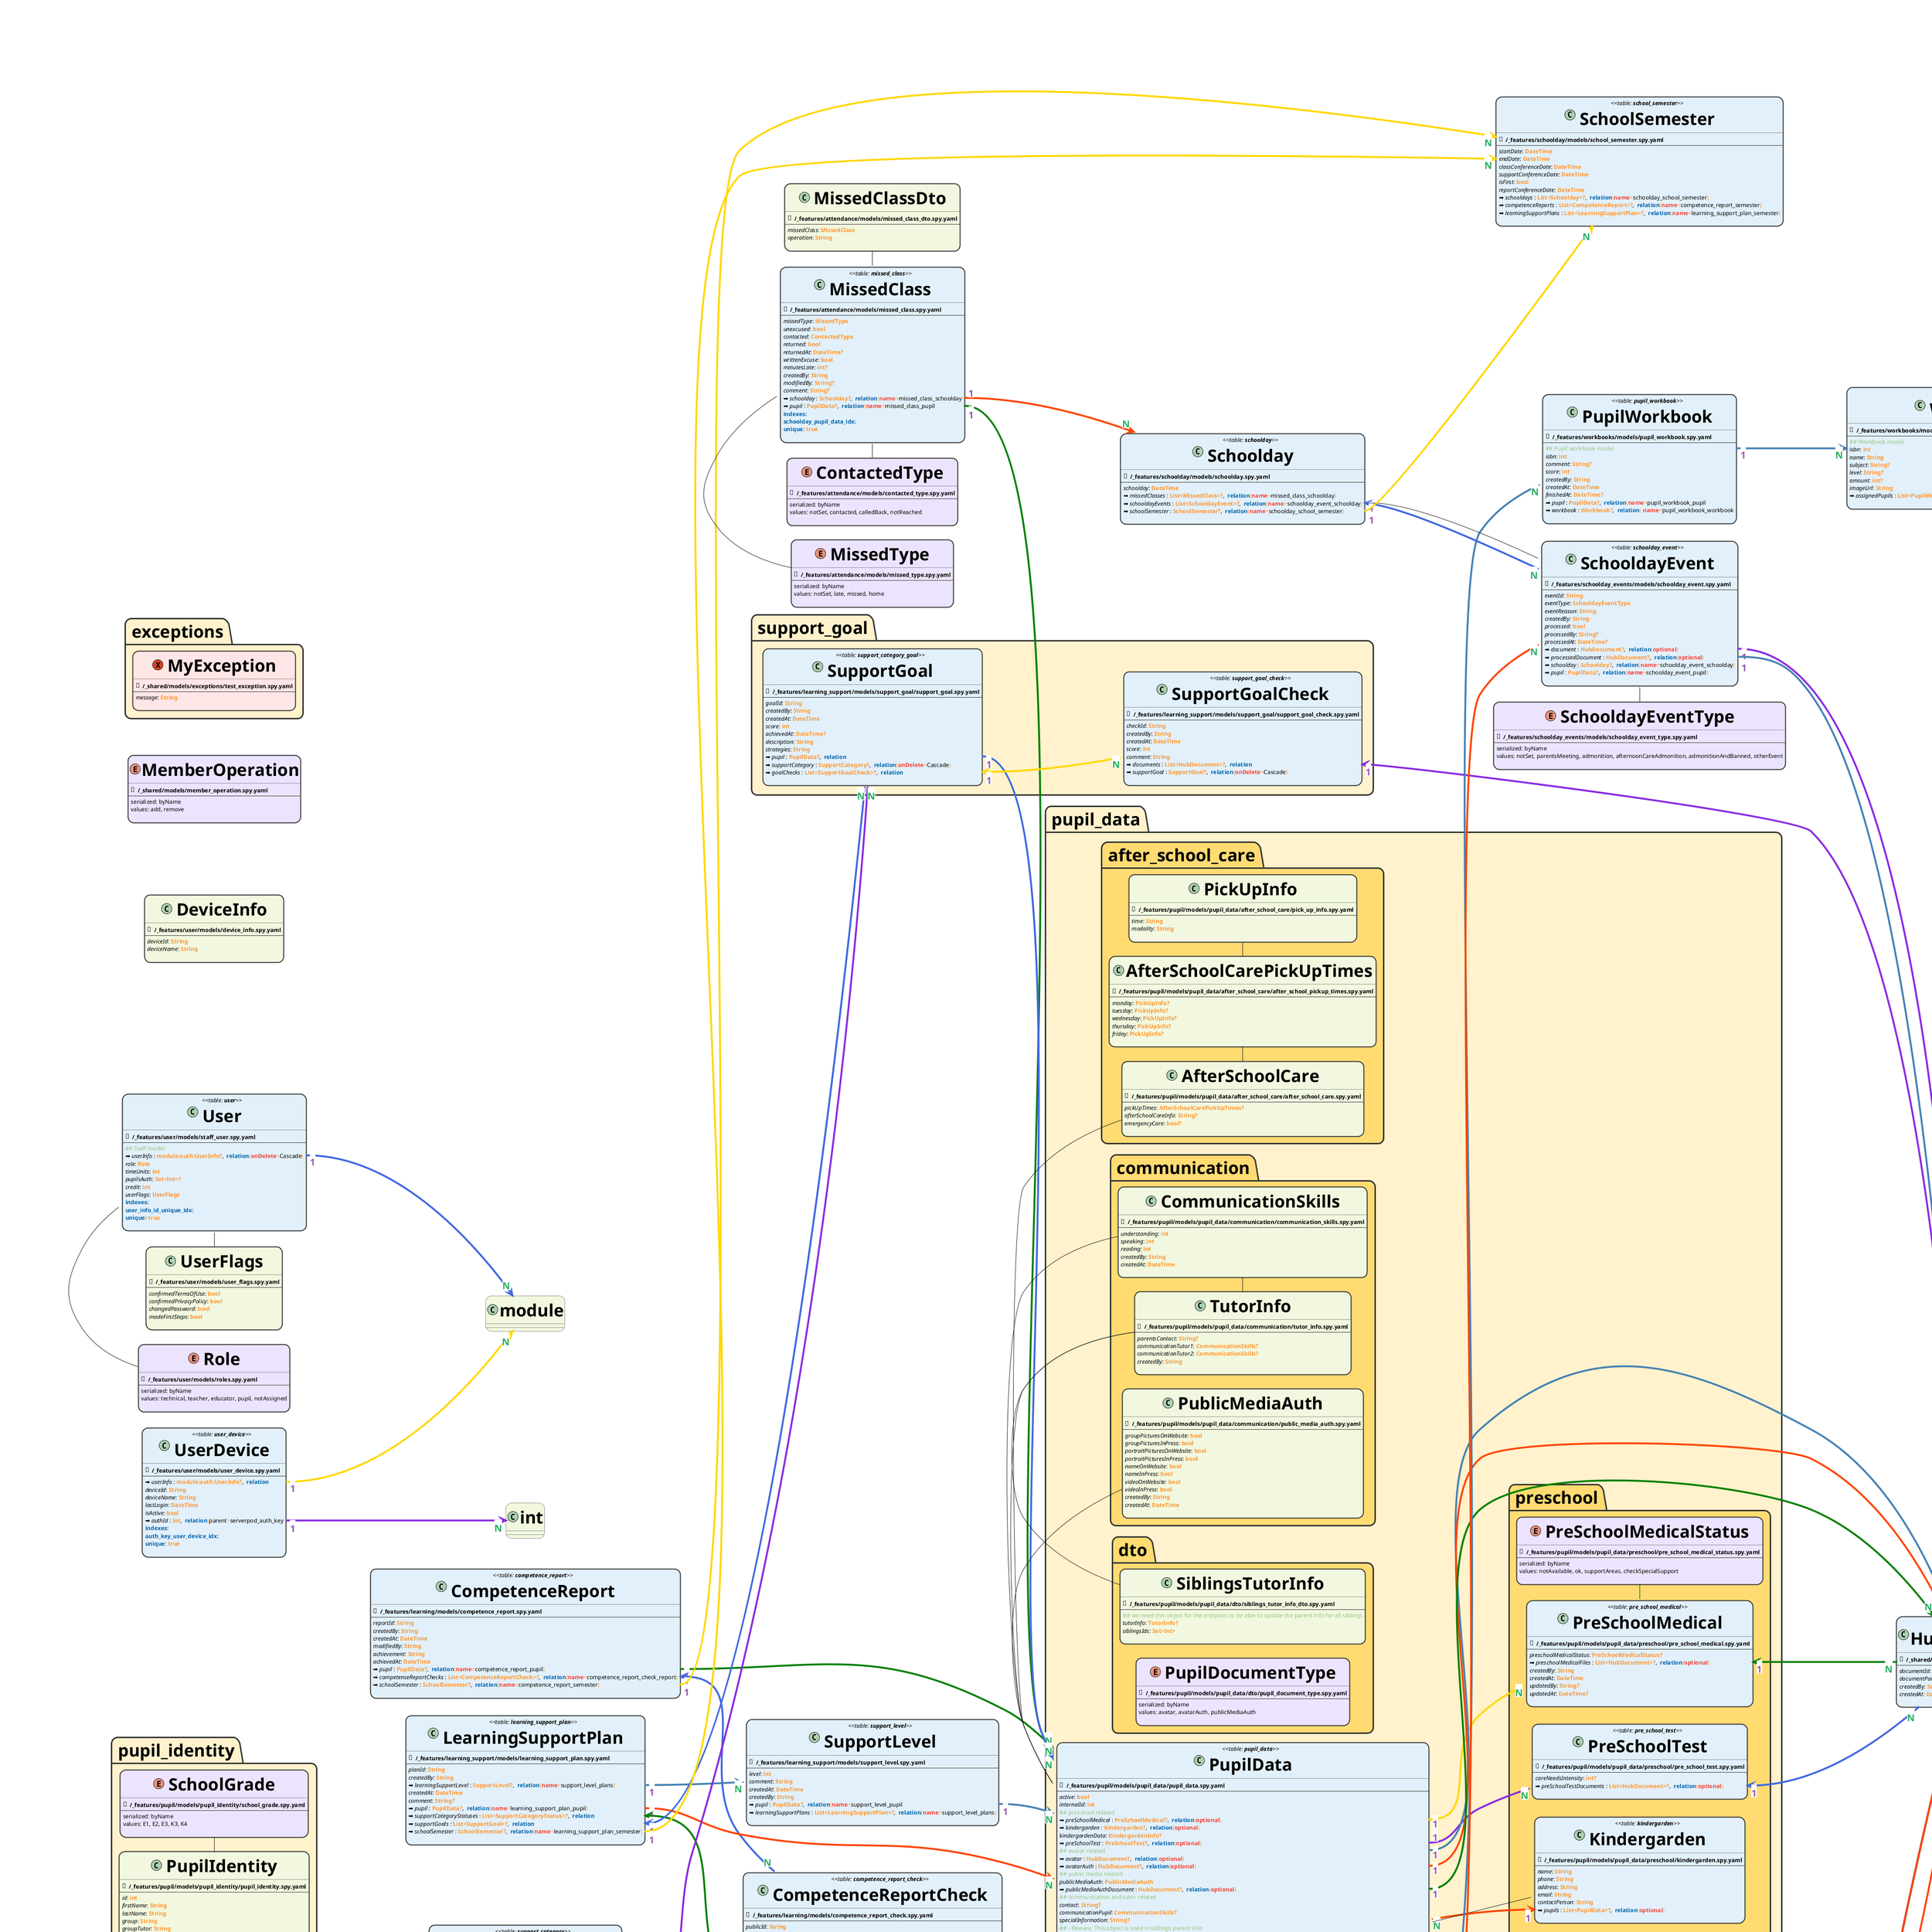 @startuml school_data_hub_server
left to right direction
skinparam nodesep 30
skinparam ranksep 100
skinparam attributeFontSize 14
skinparam class {
  BackgroundColor #f1f8df
  BorderColor #333333
}
<style>
document {
  BackgroundColor #fff
  Margin 100 100 100 100
}
classDiagram {
  RoundCorner 25
  FontSize 13
  FontStyle Regular
  package {
    Padding 20 20 20 20
    LineColor #333333
    LineThickness 3
    FontSize 12
    BackgroundColor #fff2cc
    title {
      Padding 10 10 10 10
      FontSize 36
      FontStyle bold
    }
  }    
  class {
    Padding 10 10 10 10
    FontSize 12
        header {
          FontSize 36
          FontStyle bold
        } 
  }
}

</style>
 

enum ContactedType #ece4ff ##[bold] {
<size:14>📁</size> <b><size:12> /_features/attendance/models/contacted_type.spy.yaml</size></b>
--
  serialized: byName
  values: notSet, contacted, calledBack, notReached

}

class MissedClass <<table: <b>missed_class</b>>> #e2f0fb##[bold] {
<size:14>📁</size> <b><size:12> /_features/attendance/models/missed_class.spy.yaml</size></b>
--
  <i>missedType</i>: <b><color:#ff962f>MissedType</color></b>
  <i>unexcused</i>: <b><color:#ff962f>bool</color></b>
  <i>contacted</i>: <b><color:#ff962f>ContactedType</color></b>
  <i>returned</i>: <b><color:#ff962f>bool</color></b>
  <i>returnedAt</i>: <b><color:#ff962f>DateTime?</color></b>
  <i>writtenExcuse</i>: <b><color:#ff962f>bool</color></b>
  <i>minutesLate</i>: <b><color:#ff962f>int?</color></b>
  <i>createdBy</i>: <b><color:#ff962f>String</color></b>
  <i>modifiedBy</i>: <b><color:#ff962f>String?</color></b>
  <i>comment</i>: <b><color:#ff962f>String?</color></b>
 ➡️ <i>schoolday</i> : <b><color:#ff962f>Schoolday?</color></b>,  <b><color:#0164aa>relation</color></b><color:#ff962f>(</color><b><color:#f44336>name</color></b><color:#ff962f>=</color>missed_class_schoolday
 ➡️ <i>pupil</i> : <b><color:#ff962f>PupilData?</color></b>,  <b><color:#0164aa>relation</color></b><color:#ff962f>(</color><b><color:#f44336>name</color></b><color:#ff962f>=</color>missed_class_pupil
<b><color:#0164aa>indexes:</color></b>
<b><color:#0164aa>schoolday_pupil_data_idx:</color></b>
<b><color:#0164aa>unique</color></b>: <b><color:#ff962f>true</color></b>

}

class MissedClassDto ##[bold]  {
<size:14>📁</size> <b><size:12> /_features/attendance/models/missed_class_dto.spy.yaml</size></b>
--
  <i>missedClass</i>: <b><color:#ff962f>MissedClass</color></b>
  <i>operation</i>: <b><color:#ff962f>String</color></b>

}

enum MissedType #ece4ff ##[bold] {
<size:14>📁</size> <b><size:12> /_features/attendance/models/missed_type.spy.yaml</size></b>
--
  serialized: byName
  values: notSet, late, missed, home

}

class Authorization <<table: <b>authorization</b>>> #e2f0fb##[bold] {
<size:14>📁</size> <b><size:12> /_features/authorizations/models/authorization.spy.yaml</size></b>
--
  <i>name</i>: <b><color:#ff962f>String</color></b>
  <i>description</i>: <b><color:#ff962f>String</color></b>
  <i>createdBy</i>: <b><color:#ff962f>String</color></b>
 ➡️ <i>authorizedPupils</i> : <b><color:#ff962f>List<PupilAuthorization>?</color></b>,  <b><color:#0164aa>relation</color></b><color:#ff962f>(</color><b><color:#f44336>name</color></b><color:#ff962f>=</color>pupil_authorization_authorization<color:#ff962f>)</color>

}

class PupilAuthorization <<table: <b>pupil_authorization</b>>> #e2f0fb##[bold] {
<size:14>📁</size> <b><size:12> /_features/authorizations/models/pupil_authorization.spy.yaml</size></b>
--
  <i>status</i>: <b><color:#ff962f>bool?</color></b>
  <i>comment</i>: <b><color:#ff962f>String?</color></b>
  <i>createdBy</i>: <b><color:#ff962f>String?</color></b>
 ➡️ <i>file</i> : <b><color:#ff962f>HubDocument?</color></b>,  <b><color:#0164aa>relation</color></b><color:#ff962f>(</color><b><color:#f44336>optional</color></b>
 ➡️ <i>authorization</i> : <b><color:#ff962f>Authorization?</color></b>,  <b><color:#0164aa>relation</color></b><color:#ff962f>(</color><b><color:#f44336>name</color></b><color:#ff962f>=</color>pupil_authorization_authorization<color:#ff962f>)</color>
 ➡️ <i>pupil</i> : <b><color:#ff962f>PupilData?</color></b>,  <b><color:#0164aa>relation</color></b><color:#ff962f>(</color><b><color:#f44336>name</color></b><color:#ff962f>=</color>pupil_authorization_pupil<color:#ff962f>)</color>

}

class Book <<table: <b>book</b>>> #e2f0fb##[bold] {
<size:14>📁</size> <b><size:12> /_features/books/models/book.spy.yaml</size></b>
--
  <i>isbn</i>: <b><color:#ff962f>int</color></b>
  <i>title</i>: <b><color:#ff962f>String</color></b>
  <i>author</i>: <b><color:#ff962f>String</color></b>
  <i>description</i>: <b><color:#ff962f>String</color></b>
  <i>readingLevel</i>: <b><color:#ff962f>String?</color></b>
  <i>imagePath</i>: <b><color:#ff962f>String</color></b>
 ➡️ <i>tags</i> : <b><color:#ff962f>List<BookTagging>?</color></b>,  <b><color:#0164aa>relation</color></b><color:#ff962f>(</color><b><color:#f44336>name</color></b><color:#ff962f>=</color>book_tagging<color:#ff962f>)</color>
 ➡️ <i>libraryBooks</i> : <b><color:#ff962f>List<LibraryBook>?</color></b>,  <b><color:#0164aa>relation</color></b><color:#ff962f>(</color><b><color:#f44336>name</color></b><color:#ff962f>=</color>library_books<color:#ff962f>)</color>
<b><color:#0164aa>indexes:</color></b>
<b><color:#0164aa>book_id_unique_idx:</color></b>
<b><color:#0164aa>unique</color></b>: <b><color:#ff962f>true</color></b>

}

class LibraryBook <<table: <b>library_book</b>>> #e2f0fb##[bold] {
<size:14>📁</size> <b><size:12> /_features/books/models/library_book.spy.yaml</size></b>
--
  <i>libraryId</i>: <b><color:#ff962f>String</color></b>
 ➡️ <i>book</i> : <b><color:#ff962f>Book?</color></b>,  <b><color:#0164aa>relation</color></b><color:#ff962f>(</color><b><color:#f44336>name</color></b><color:#ff962f>=</color>library_books<color:#ff962f>)</color>
 ➡️ <i>location</i> : <b><color:#ff962f>LibraryBookLocation?</color></b>,  <b><color:#0164aa>relation</color></b><color:#ff962f>(</color><b><color:#f44336>name</color></b><color:#ff962f>=</color>library_book_locations<color:#ff962f>)</color>
  <i>available</i>: <b><color:#ff962f>bool</color></b>
 ➡️ <i>lending</i> : <b><color:#ff962f>List<PupilBookLending>?</color></b>,  <b><color:#0164aa>relation</color></b><color:#ff962f>(</color><b><color:#f44336>name</color></b><color:#ff962f>=</color>pupil_book_lending_library_book<color:#ff962f>)</color>
<b><color:#0164aa>indexes:</color></b>
<b><color:#0164aa>library_id_unique_idx:</color></b>
<b><color:#0164aa>unique</color></b>: <b><color:#ff962f>true</color></b>

}

class LibraryBookLocation <<table: <b>library_book_location</b>>> #e2f0fb##[bold] {
<size:14>📁</size> <b><size:12> /_features/books/models/library_book_location.spy.yaml</size></b>
--
  <i>location</i>: <b><color:#ff962f>String</color></b>
 ➡️ <i>libraryBooks</i> : <b><color:#ff962f>List<LibraryBook>?</color></b>,  <b><color:#0164aa>relation</color></b><color:#ff962f>(</color><b><color:#f44336>name</color></b><color:#ff962f>=</color>library_book_locations<color:#ff962f>)</color>
<b><color:#0164aa>indexes:</color></b>
<b><color:#0164aa>location_unique_idx:</color></b>
<b><color:#0164aa>unique</color></b>: <b><color:#ff962f>true</color></b>

}

class LibraryBookQuery ##[bold]  {
<size:14>📁</size> <b><size:12> /_features/books/models/library_book_query.spy.yaml</size></b>
--
  <i>title</i>: <b><color:#ff962f>String?</color></b>
  <i>author</i>: <b><color:#ff962f>String?</color></b>
  <i>location</i>: <b><color:#ff962f>LibraryBookLocation?</color></b>
  <i>keywords</i>: <b><color:#ff962f>String?</color></b>
  <i>readingLevel</i>: <b><color:#ff962f>String?</color></b>
  <i>tags</i>: <b><color:#ff962f>List<BookTagging>?</color></b>
  <i>borrowStatus</i>: <b><color:#ff962f>bool?</color></b>
  <i>page</i>: <b><color:#ff962f>int</color></b>
  <i>perPage</i>: <b><color:#ff962f>int</color></b>

}

class PupilBookLending <<table: <b>pupil_book_lending</b>>> #e2f0fb##[bold] {
<size:14>📁</size> <b><size:12> /_features/books/models/pupil_book_lending.spy.yaml</size></b>
--
  <i>lendingId</i>: <b><color:#ff962f>String</color></b>
  <i>status</i>: <b><color:#ff962f>String?</color></b>
  <i>score</i>: <b><color:#ff962f>int</color></b>
  <i>lentAt</i>: <b><color:#ff962f>DateTime</color></b>
  <i>lentBy</i>: <b><color:#ff962f>String</color></b>
  <i>returnedAt</i>: <b><color:#ff962f>DateTime?</color></b>
  <i>receivedBy</i>: <b><color:#ff962f>String?</color></b>
 ➡️ <i>pupil</i> : <b><color:#ff962f>PupilData?</color></b>,  <b><color:#0164aa>relation</color></b><color:#ff962f>(</color><b><color:#f44336>name</color></b><color:#ff962f>=</color>pupil_book_lending_pupil<color:#ff962f>)</color>
  <i>isbn</i>: <b><color:#ff962f>int</color></b>
 ➡️ <i>libraryBook</i> : <b><color:#ff962f>LibraryBook?</color></b>,  <b><color:#0164aa>relation</color></b><color:#ff962f>(</color><b><color:#f44336>name</color></b><color:#ff962f>=</color>pupil_book_lending_library_book<color:#ff962f>)</color>
 ➡️ <i>pupilBookLendingFiles</i> : <b><color:#ff962f>List<HubDocument>?</color></b>,  <b><color:#0164aa>relation</color></b>

}

class Competence <<table: <b>competence</b>>> #e2f0fb##[bold] {
<size:14>📁</size> <b><size:12> /_features/learning/models/competence.spy.yaml</size></b>
--
  <i>publicId</i>: <b><color:#ff962f>int</color></b>
  <i>parentCompetence</i>: <b><color:#ff962f>int?</color></b>
  <i>name</i>: <b><color:#ff962f>String</color></b>
  <i>level</i>: <b><color:#ff962f>List<String>?</color></b>
  <i>indicators</i>: <b><color:#ff962f>List<String>?</color></b>
  <i>order</i>: <b><color:#ff962f>int?</color></b>
 ➡️ <i>competenceGoals</i> : <b><color:#ff962f>List<CompetenceGoal>?</color></b>,  <b><color:#0164aa>relation</color></b><color:#ff962f>(</color><b><color:#f44336>name</color></b><color:#ff962f>=</color>competence_goal_competence<color:#ff962f>)</color>
 ➡️ <i>competenceChecks</i> : <b><color:#ff962f>List<CompetenceCheck>?</color></b>,  <b><color:#0164aa>relation</color></b><color:#ff962f>(</color><b><color:#f44336>name</color></b><color:#ff962f>=</color>competence_check_competence<color:#ff962f>)</color>
 ➡️ <i>competenceReportChecks</i> : <b><color:#ff962f>List<CompetenceReportCheck>?</color></b>,  <b><color:#0164aa>relation</color></b><color:#ff962f>(</color><b><color:#f44336>name</color></b><color:#ff962f>=</color>competence_report_check_competence<color:#ff962f>)</color>

}

class CompetenceCheck <<table: <b>competence_check</b>>> #e2f0fb##[bold] {
<size:14>📁</size> <b><size:12> /_features/learning/models/competence_check.spy.yaml</size></b>
--
  <i>checkId</i>: <b><color:#ff962f>String</color></b>
  <i>score</i>: <b><color:#ff962f>int</color></b>
  <i>comment</i>: <b><color:#ff962f>String?</color></b>
  <i>createdBy</i>: <b><color:#ff962f>String</color></b>
  <i>createdAt</i>: <b><color:#ff962f>DateTime</color></b>
  <i>valueFactor</i>: <b><color:#ff962f>double</color></b>
  <i>groupCheckId</i>: <b><color:#ff962f>String? ## in case it is a check for a group of pupils</color></b>
  <i>groupCheckName</i>: <b><color:#ff962f>String?</color></b>
 ➡️ <i>pupil</i> : <b><color:#ff962f>PupilData?</color></b>,  <b><color:#0164aa>relation</color></b><color:#ff962f>(</color><b><color:#f44336>name</color></b><color:#ff962f>=</color>competence_check_pupil<color:#ff962f>)</color>
 ➡️ <i>competence</i> : <b><color:#ff962f>Competence?</color></b>,  <b><color:#0164aa>relation</color></b><color:#ff962f>(</color><b><color:#f44336>name</color></b><color:#ff962f>=</color>competence_check_competence<color:#ff962f>)</color>
 ➡️ <i>documents</i> : <b><color:#ff962f>List<HubDocument>?</color></b>,  <b><color:#0164aa>relation</color></b>

}

class CompetenceGoal <<table: <b>competence_goal</b>>> #e2f0fb##[bold] {
<size:14>📁</size> <b><size:12> /_features/learning/models/competence_goal.spy.yaml</size></b>
--
  <i>publicId</i>: <b><color:#ff962f>String</color></b>
  <i>description</i>: <b><color:#ff962f>String</color></b>
  <i>strategies</i>: <b><color:#ff962f>List<String>?</color></b>
  <i>createdBy</i>: <b><color:#ff962f>String</color></b>
  <i>createdAt</i>: <b><color:#ff962f>DateTime</color></b>
  <i>modifiedBy</i>: <b><color:#ff962f>String</color></b>
  <i>score</i>: <b><color:#ff962f>int?</color></b>
  <i>achievedAt</i>: <b><color:#ff962f>DateTime</color></b>
 ➡️ <i>pupil</i> : <b><color:#ff962f>PupilData?</color></b>,  <b><color:#0164aa>relation</color></b><color:#ff962f>(</color><b><color:#f44336>name</color></b><color:#ff962f>=</color>competence_goal_pupil<color:#ff962f>)</color>
 ➡️ <i>competence</i> : <b><color:#ff962f>Competence?</color></b>,  <b><color:#0164aa>relation</color></b><color:#ff962f>(</color><b><color:#f44336>name</color></b><color:#ff962f>=</color>competence_goal_competence<color:#ff962f>)</color>
 ➡️ <i>documents</i> : <b><color:#ff962f>List<HubDocument>?</color></b>,  <b><color:#0164aa>relation</color></b>

}

class CompetenceReport <<table: <b>competence_report</b>>> #e2f0fb##[bold] {
<size:14>📁</size> <b><size:12> /_features/learning/models/competence_report.spy.yaml</size></b>
--
  <i>reportId</i>: <b><color:#ff962f>String</color></b>
  <i>createdBy</i>: <b><color:#ff962f>String</color></b>
  <i>createdAt</i>: <b><color:#ff962f>DateTime</color></b>
  <i>modifiedBy</i>: <b><color:#ff962f>String</color></b>
  <i>achievement</i>: <b><color:#ff962f>String</color></b>
  <i>achievedAt</i>: <b><color:#ff962f>DateTime</color></b>
 ➡️ <i>pupil</i> : <b><color:#ff962f>PupilData?</color></b>,  <b><color:#0164aa>relation</color></b><color:#ff962f>(</color><b><color:#f44336>name</color></b><color:#ff962f>=</color>competence_report_pupil<color:#ff962f>)</color>
 ➡️ <i>competenceReportChecks</i> : <b><color:#ff962f>List<CompetenceReportCheck>?</color></b>,  <b><color:#0164aa>relation</color></b><color:#ff962f>(</color><b><color:#f44336>name</color></b><color:#ff962f>=</color>competence_report_check_report<color:#ff962f>)</color>
 ➡️ <i>schoolSemester</i> : <b><color:#ff962f>SchoolSemester?</color></b>,  <b><color:#0164aa>relation</color></b><color:#ff962f>(</color><b><color:#f44336>name</color></b><color:#ff962f>=</color>competence_report_semester<color:#ff962f>)</color>

}

class CompetenceReportCheck <<table: <b>competence_report_check</b>>> #e2f0fb##[bold] {
<size:14>📁</size> <b><size:12> /_features/learning/models/competence_report_check.spy.yaml</size></b>
--
  <i>publicId</i>: <b><color:#ff962f>String</color></b>
  <i>achievement</i>: <b><color:#ff962f>int</color></b>
  <i>comment</i>: <b><color:#ff962f>String</color></b>
  <i>createdBy</i>: <b><color:#ff962f>String</color></b>
  <i>createdAt</i>: <b><color:#ff962f>DateTime</color></b>
 ➡️ <i>pupil</i> : <b><color:#ff962f>PupilData?</color></b>,  <b><color:#0164aa>relation</color></b><color:#ff962f>(</color><b><color:#f44336>name</color></b><color:#ff962f>=</color>competence_report_check_pupil<color:#ff962f>)</color>
 ➡️ <i>competence</i> : <b><color:#ff962f>Competence?</color></b>,  <b><color:#0164aa>relation</color></b><color:#ff962f>(</color><b><color:#f44336>name</color></b><color:#ff962f>=</color>competence_report_check_competence<color:#ff962f>)</color>
 ➡️ <i>competenceReport</i> : <b><color:#ff962f>CompetenceReport?</color></b>,  <b><color:#0164aa>relation</color></b><color:#ff962f>(</color><b><color:#f44336>name</color></b><color:#ff962f>=</color>competence_report_check_report<color:#ff962f>)</color>

}

class LearningSupportPlan <<table: <b>learning_support_plan</b>>> #e2f0fb##[bold] {
<size:14>📁</size> <b><size:12> /_features/learning_support/models/learning_support_plan.spy.yaml</size></b>
--
  <i>planId</i>: <b><color:#ff962f>String</color></b>
  <i>createdBy</i>: <b><color:#ff962f>String</color></b>
 ➡️ <i>learningSupportLevel</i> : <b><color:#ff962f>SupportLevel?</color></b>,  <b><color:#0164aa>relation</color></b><color:#ff962f>(</color><b><color:#f44336>name</color></b><color:#ff962f>=</color>support_level_plans<color:#ff962f>)</color>
  <i>createdAt</i>: <b><color:#ff962f>DateTime</color></b>
  <i>comment</i>: <b><color:#ff962f>String?</color></b>
 ➡️ <i>pupil</i> : <b><color:#ff962f>PupilData?</color></b>,  <b><color:#0164aa>relation</color></b><color:#ff962f>(</color><b><color:#f44336>name</color></b><color:#ff962f>=</color>learning_support_plan_pupil<color:#ff962f>)</color>
 ➡️ <i>supportCategoryStatuses</i> : <b><color:#ff962f>List<SupportCategoryStatus>?</color></b>,  <b><color:#0164aa>relation</color></b>
 ➡️ <i>supportGoals</i> : <b><color:#ff962f>List<SupportGoal>?</color></b>,  <b><color:#0164aa>relation</color></b>
 ➡️ <i>schoolSemester</i> : <b><color:#ff962f>SchoolSemester?</color></b>,  <b><color:#0164aa>relation</color></b><color:#ff962f>(</color><b><color:#f44336>name</color></b><color:#ff962f>=</color>learning_support_plan_semester<color:#ff962f>)</color>

}

class SupportCategory <<table: <b>support_category</b>>> #e2f0fb##[bold] {
<size:14>📁</size> <b><size:12> /_features/learning_support/models/support_category.spy.yaml</size></b>
--
  <i>name</i>: <b><color:#ff962f>String</color></b>
  <i>categoryId</i>: <b><color:#ff962f>int</color></b>
  <i>parentCategory</i>: <b><color:#ff962f>int?</color></b>
 ➡️ <i>categoryGoals</i> : <b><color:#ff962f>List<SupportGoal>?</color></b>,  <b><color:#0164aa>relation</color></b>
 ➡️ <i>categoryStatues</i> : <b><color:#ff962f>List<SupportCategoryStatus>?</color></b>,  <b><color:#0164aa>relation</color></b>

}

class SupportCategoryStatus <<table: <b>support_category_status</b>>> #e2f0fb##[bold] {
<size:14>📁</size> <b><size:12> /_features/learning_support/models/support_category_status.spy.yaml</size></b>
--
  <i>score</i>: <b><color:#ff962f>int</color></b>
  <i>createdBy</i>: <b><color:#ff962f>String</color></b>
  <i>createdAt</i>: <b><color:#ff962f>DateTime</color></b>
  <i>comment</i>: <b><color:#ff962f>String</color></b>
 ➡️ <i>documents</i> : <b><color:#ff962f>List<HubDocument>?</color></b>,  <b><color:#0164aa>relation</color></b>
 ➡️ <i>pupil</i> : <b><color:#ff962f>PupilData?</color></b>,  <b><color:#0164aa>relation</color></b>
 ➡️ <i>supportCategory</i> : <b><color:#ff962f>SupportCategory?</color></b>,  <b><color:#0164aa>relation</color></b>
 ➡️ <i>learningSupportPlan</i> : <b><color:#ff962f>LearningSupportPlan?</color></b>,  <b><color:#0164aa>relation</color></b>

}

class SupportLevel <<table: <b>support_level</b>>> #e2f0fb##[bold] {
<size:14>📁</size> <b><size:12> /_features/learning_support/models/support_level.spy.yaml</size></b>
--
  <i>level</i>: <b><color:#ff962f>int</color></b>
  <i>comment</i>: <b><color:#ff962f>String</color></b>
  <i>createdAt</i>: <b><color:#ff962f>DateTime</color></b>
  <i>createdBy</i>: <b><color:#ff962f>String</color></b>
 ➡️ <i>pupil</i> : <b><color:#ff962f>PupilData?</color></b>,  <b><color:#0164aa>relation</color></b><color:#ff962f>(</color><b><color:#f44336>name</color></b><color:#ff962f>=</color>support_level_pupil
 ➡️ <i>learningSupportPlans</i> : <b><color:#ff962f>List<LearningSupportPlan>?</color></b>,  <b><color:#0164aa>relation</color></b><color:#ff962f>(</color><b><color:#f44336>name</color></b><color:#ff962f>=</color>support_level_plans<color:#ff962f>)</color>

}

class Schoolday <<table: <b>schoolday</b>>> #e2f0fb##[bold] {
<size:14>📁</size> <b><size:12> /_features/schoolday/models/schoolday.spy.yaml</size></b>
--
  <i>schoolday</i>: <b><color:#ff962f>DateTime</color></b>
 ➡️ <i>missedClasses</i> : <b><color:#ff962f>List<MissedClass>?</color></b>,  <b><color:#0164aa>relation</color></b><color:#ff962f>(</color><b><color:#f44336>name</color></b><color:#ff962f>=</color>missed_class_schoolday<color:#ff962f>)</color>
 ➡️ <i>schooldayEvents</i> : <b><color:#ff962f>List<SchooldayEvent>?</color></b>,  <b><color:#0164aa>relation</color></b><color:#ff962f>(</color><b><color:#f44336>name</color></b><color:#ff962f>=</color>schoolday_event_schoolday<color:#ff962f>)</color>
 ➡️ <i>schoolSemester</i> : <b><color:#ff962f>SchoolSemester?</color></b>,  <b><color:#0164aa>relation</color></b><color:#ff962f>(</color><b><color:#f44336>name</color></b><color:#ff962f>=</color>schoolday_school_semester<color:#ff962f>)</color>

}

class SchoolSemester <<table: <b>school_semester</b>>> #e2f0fb##[bold] {
<size:14>📁</size> <b><size:12> /_features/schoolday/models/school_semester.spy.yaml</size></b>
--
  <i>startDate</i>: <b><color:#ff962f>DateTime</color></b>
  <i>endDate</i>: <b><color:#ff962f>DateTime</color></b>
  <i>classConferenceDate</i>: <b><color:#ff962f>DateTime</color></b>
  <i>supportConferenceDate</i>: <b><color:#ff962f>DateTime</color></b>
  <i>isFirst</i>: <b><color:#ff962f>bool</color></b>
  <i>reportConferenceDate</i>: <b><color:#ff962f>DateTime</color></b>
 ➡️ <i>schooldays</i> : <b><color:#ff962f>List<Schoolday>?</color></b>,  <b><color:#0164aa>relation</color></b><color:#ff962f>(</color><b><color:#f44336>name</color></b><color:#ff962f>=</color>schoolday_school_semester<color:#ff962f>)</color>
 ➡️ <i>competenceReports</i> : <b><color:#ff962f>List<CompetenceReport>?</color></b>,  <b><color:#0164aa>relation</color></b><color:#ff962f>(</color><b><color:#f44336>name</color></b><color:#ff962f>=</color>competence_report_semester<color:#ff962f>)</color>
 ➡️ <i>learningSupportPlans</i> : <b><color:#ff962f>List<LearningSupportPlan>?</color></b>,  <b><color:#0164aa>relation</color></b><color:#ff962f>(</color><b><color:#f44336>name</color></b><color:#ff962f>=</color>learning_support_plan_semester<color:#ff962f>)</color>

}

class SchooldayEvent <<table: <b>schoolday_event</b>>> #e2f0fb##[bold] {
<size:14>📁</size> <b><size:12> /_features/schoolday_events/models/schoolday_event.spy.yaml</size></b>
--
  <i>eventId</i>: <b><color:#ff962f>String</color></b>
  <i>eventType</i>: <b><color:#ff962f>SchooldayEventType</color></b>
  <i>eventReason</i>: <b><color:#ff962f>String</color></b>
  <i>createdBy</i>: <b><color:#ff962f>String</color></b>
  <i>processed</i>: <b><color:#ff962f>bool</color></b>
  <i>processedBy</i>: <b><color:#ff962f>String?</color></b>
  <i>processedAt</i>: <b><color:#ff962f>DateTime?</color></b>
 ➡️ <i>document</i> : <b><color:#ff962f>HubDocument?</color></b>,  <b><color:#0164aa>relation</color></b><color:#ff962f>(</color><b><color:#f44336>optional</color></b><color:#ff962f>)</color>
 ➡️ <i>processedDocument</i> : <b><color:#ff962f>HubDocument?</color></b>,  <b><color:#0164aa>relation</color></b><color:#ff962f>(</color><b><color:#f44336>optional</color></b><color:#ff962f>)</color>
 ➡️ <i>schoolday</i> : <b><color:#ff962f>Schoolday?</color></b>,  <b><color:#0164aa>relation</color></b><color:#ff962f>(</color><b><color:#f44336>name</color></b><color:#ff962f>=</color>schoolday_event_schoolday<color:#ff962f>)</color>
 ➡️ <i>pupil</i> : <b><color:#ff962f>PupilData?</color></b>,  <b><color:#0164aa>relation</color></b><color:#ff962f>(</color><b><color:#f44336>name</color></b><color:#ff962f>=</color>schoolday_event_pupil<color:#ff962f>)</color>

}

enum SchooldayEventType #ece4ff ##[bold] {
<size:14>📁</size> <b><size:12> /_features/schoolday_events/models/schoolday_event_type.spy.yaml</size></b>
--
  serialized: byName
  values: notSet, parentsMeeting, admonition, afternoonCareAdmonition, admonitionAndBanned, otherEvent

}

class PupilListEntry <<table: <b>pupil_list_entry</b>>> #e2f0fb##[bold] {
<size:14>📁</size> <b><size:12> /_features/school_lists/models/pupil_entry.spy.yaml</size></b>
--
  <i>status</i>: <b><color:#ff962f>bool?</color></b>
  <i>comment</i>: <b><color:#ff962f>String?</color></b>
  <i>entryBy</i>: <b><color:#ff962f>String?</color></b>
 ➡️ <i>schoolList</i> : <b><color:#ff962f>SchoolList?</color></b>,  <b><color:#0164aa>relation</color></b><color:#ff962f>(</color><b><color:#f44336>name</color></b><color:#ff962f>=</color>pupil_list_entry_school_list
 ➡️ <i>pupil</i> : <b><color:#ff962f>PupilData?</color></b>,  <b><color:#0164aa>relation</color></b><color:#ff962f>(</color><b><color:#f44336>name</color></b><color:#ff962f>=</color>pupil_list_entry_pupil

}

class SchoolList <<table: <b>school_list</b>>> #e2f0fb##[bold] {
<size:14>📁</size> <b><size:12> /_features/school_lists/models/school_list.spy.yaml</size></b>
--
  <i>listId</i>: <b><color:#ff962f>String</color></b>
  <i>archived</i>: <b><color:#ff962f>bool</color></b>
  <i>name</i>: <b><color:#ff962f>String</color></b>
  <i>description</i>: <b><color:#ff962f>String</color></b>
  <i>createdBy</i>: <b><color:#ff962f>String</color></b>
  <i>public</i>: <b><color:#ff962f>bool</color></b>
  <i>authorizedUsers</i>: <b><color:#ff962f>String?</color></b>
 ➡️ <i>pupilEntries</i> : <b><color:#ff962f>List<PupilListEntry>?</color></b>,  <b><color:#0164aa>relation</color></b><color:#ff962f>(</color><b><color:#f44336>name</color></b><color:#ff962f>=</color>pupil_list_entry_school_list<color:#ff962f>)</color>

}

class Classroom <<table: <b>room</b>>> #e2f0fb##[bold] {
<size:14>📁</size> <b><size:12> /_features/timetable/models/classroom.spy.yaml</size></b>
--
  <i>roomCode</i>: <b><color:#ff962f>String</color></b>
  <i>roomName</i>: <b><color:#ff962f>String</color></b>
 ➡️ <i>scheduledLessons</i> : <b><color:#ff962f>List<ScheduledLesson>?</color></b>,  <b><color:#0164aa>relation</color></b>

}

class ScheduledLesson <<table: <b>scheduled_lesson</b>>> #e2f0fb##[bold] {
<size:14>📁</size> <b><size:12> /_features/timetable/models/scheduled_lesson.spy.yaml</size></b>
--
  <i>active</i>: <b><color:#ff962f>bool</color></b>
  <i>publicId</i>: <b><color:#ff962f>String</color></b>
 ➡️ <i>subject</i> : <b><color:#ff962f>Subject?</color></b>,  <b><color:#0164aa>relation</color></b><color:#ff962f>(</color><b><color:#f44336>name</color></b><color:#ff962f>=</color>subject_scheduled_lesson<color:#ff962f>)</color>
 ➡️ <i>scheduledAt</i> : <b><color:#ff962f>TimetableSlot?</color></b>,  <b><color:#0164aa>relation</color></b>
  <i>lessonId</i>: <b><color:#ff962f>String</color></b>
 ➡️ <i>room</i> : <b><color:#ff962f>Classroom?</color></b>,  <b><color:#0164aa>relation</color></b>
 ➡️ <i>lessonGroup</i> : <b><color:#ff962f>LessonGroup?</color></b>,  <b><color:#0164aa>relation</color></b><color:#ff962f>(</color><b><color:#f44336>name</color></b><color:#ff962f>=</color>lesson_group_scheduled_lesson<color:#ff962f>)</color>
  <i>createdBy</i>: <b><color:#ff962f>String</color></b>
  <i>createdAt</i>: <b><color:#ff962f>DateTime</color></b>
  <i>modifiedBy</i>: <b><color:#ff962f>String</color></b>
  <i>modifiedAt</i>: <b><color:#ff962f>DateTime</color></b>
  <i>recordtest</i>: <b><color:#ff962f>({int testint, String testString})?</color></b>

}

class TimetableSlot <<table: <b>timetable_slot</b>>> #e2f0fb##[bold] {
<size:14>📁</size> <b><size:12> /_features/timetable/models/timetable_slot.spy.yaml</size></b>
--
  <i>day</i>: <b><color:#ff962f>Weekday?</color></b>
  <i>startTime</i>: <b><color:#ff962f>String?</color></b>
  <i>endTime</i>: <b><color:#ff962f>String?</color></b>

}

enum Weekday #ece4ff ##[bold] {
<size:14>📁</size> <b><size:12> /_features/timetable/models/weekday_enum.spy.yaml</size></b>
--
  serialized: byName
  values: monday, tuesday, wednesday, thursday, friday

}

class DeviceInfo ##[bold]  {
<size:14>📁</size> <b><size:12> /_features/user/models/device_info.spy.yaml</size></b>
--
  <i>deviceId</i>: <b><color:#ff962f>String</color></b>
  <i>deviceName</i>: <b><color:#ff962f>String</color></b>

}

enum Role #ece4ff ##[bold] {
<size:14>📁</size> <b><size:12> /_features/user/models/roles.spy.yaml</size></b>
--
  serialized: byName
  values: technical, teacher, educator, pupil, notAssigned

}

class User <<table: <b>user</b>>> #e2f0fb##[bold] {
<size:14>📁</size> <b><size:12> /_features/user/models/staff_user.spy.yaml</size></b>
--
<color:#93c47d>## Staff model</color>
 ➡️ <i>userInfo</i> : <b><color:#ff962f>module:auth:UserInfo?</color></b>,  <b><color:#0164aa>relation</color></b><color:#ff962f>(</color><b><color:#f44336>onDelete</color></b><color:#ff962f>=</color>Cascade<color:#ff962f>)</color>
  <i>role</i>: <b><color:#ff962f>Role</color></b>
  <i>timeUnits</i>: <b><color:#ff962f>int</color></b>
  <i>pupilsAuth</i>: <b><color:#ff962f>Set<int>?</color></b>
  <i>credit</i>: <b><color:#ff962f>int</color></b>
  <i>userFlags</i>: <b><color:#ff962f>UserFlags</color></b>
<b><color:#0164aa>indexes:</color></b>
<b><color:#0164aa>user_info_id_unique_idx:</color></b>
<b><color:#0164aa>unique</color></b>: <b><color:#ff962f>true</color></b>

}

class UserDevice <<table: <b>user_device</b>>> #e2f0fb##[bold] {
<size:14>📁</size> <b><size:12> /_features/user/models/user_device.spy.yaml</size></b>
--
 ➡️ <i>userInfo</i> : <b><color:#ff962f>module:auth:UserInfo?</color></b>,  <b><color:#0164aa>relation</color></b>
  <i>deviceId</i>: <b><color:#ff962f>String</color></b>
  <i>deviceName</i>: <b><color:#ff962f>String</color></b>
  <i>lastLogin</i>: <b><color:#ff962f>DateTime</color></b>
  <i>isActive</i>: <b><color:#ff962f>bool</color></b>
 ➡️ <i>authId</i> : <b><color:#ff962f>int</color></b>,  <b><color:#0164aa>relation</color></b><color:#ff962f>(</color>parent<color:#ff962f>=</color>serverpod_auth_key
<b><color:#0164aa>indexes:</color></b>
<b><color:#0164aa>auth_key_user_device_idx:</color></b>
<b><color:#0164aa>unique</color></b>: <b><color:#ff962f>true</color></b>

}

class UserFlags ##[bold]  {
<size:14>📁</size> <b><size:12> /_features/user/models/user_flags.spy.yaml</size></b>
--
  <i>confirmedTermsOfUse</i>: <b><color:#ff962f>bool</color></b>
  <i>confirmedPrivacyPolicy</i>: <b><color:#ff962f>bool</color></b>
  <i>changedPassword</i>: <b><color:#ff962f>bool</color></b>
  <i>madeFirstSteps</i>: <b><color:#ff962f>bool</color></b>

}

class PupilWorkbook <<table: <b>pupil_workbook</b>>> #e2f0fb##[bold] {
<size:14>📁</size> <b><size:12> /_features/workbooks/models/pupil_workbook.spy.yaml</size></b>
--
<color:#93c47d>## Pupil workbook model</color>
  <i>isbn</i>: <b><color:#ff962f>int</color></b>
  <i>comment</i>: <b><color:#ff962f>String?</color></b>
  <i>score</i>: <b><color:#ff962f>int</color></b>
  <i>createdBy</i>: <b><color:#ff962f>String</color></b>
  <i>createdAt</i>: <b><color:#ff962f>DateTime</color></b>
  <i>finishedAt</i>: <b><color:#ff962f>DateTime?</color></b>
 ➡️ <i>pupil</i> : <b><color:#ff962f>PupilData?</color></b>,  <b><color:#0164aa>relation</color></b><color:#ff962f>(</color><b><color:#f44336>name</color></b><color:#ff962f>=</color>pupil_workbook_pupil
 ➡️ <i>workbook</i> : <b><color:#ff962f>Workbook?</color></b>,  <b><color:#0164aa>relation</color></b><color:#ff962f>(</color> <b><color:#f44336>name</color></b><color:#ff962f>=</color>pupil_workbook_workbook

}

class Workbook <<table: <b>workbook</b>>> #e2f0fb##[bold] {
<size:14>📁</size> <b><size:12> /_features/workbooks/models/workbook.spy.yaml</size></b>
--
<color:#93c47d>## Workbook model</color>
  <i>isbn</i>: <b><color:#ff962f>int</color></b>
  <i>name</i>: <b><color:#ff962f>String</color></b>
  <i>subject</i>: <b><color:#ff962f>String?</color></b>
  <i>level</i>: <b><color:#ff962f>String?</color></b>
  <i>amount</i>: <b><color:#ff962f>int?</color></b>
  <i>imageUrl</i>: <b><color:#ff962f>String</color></b>
 ➡️ <i>assignedPupils</i> : <b><color:#ff962f>List<PupilWorkbook>?</color></b>,  <b><color:#0164aa>relation</color></b><color:#ff962f>(</color><b><color:#f44336>name</color></b><color:#ff962f>=</color>pupil_workbook_workbook<color:#ff962f>)</color>

}

class HubDocument <<table: <b>hub_document</b>>> #e2f0fb##[bold] {
<size:14>📁</size> <b><size:12> /_shared/models/hub_document.spy.yaml</size></b>
--
  <i>documentId</i>: <b><color:#ff962f>String</color></b>
  <i>documentPath</i>: <b><color:#ff962f>String?, scope=serverOnly</color></b>
  <i>createdBy</i>: <b><color:#ff962f>String</color></b>
  <i>createdAt</i>: <b><color:#ff962f>DateTime</color></b>

}

enum MemberOperation #ece4ff ##[bold] {
<size:14>📁</size> <b><size:12> /_shared/models/member_operation.spy.yaml</size></b>
--
  serialized: byName
  values: add, remove

}

package book_tagging as " book_tagging "  #fff2cc {
  class BookTag <<table: <b>book_tag</b>>> #e2f0fb##[bold] {
<size:14>📁</size> <b><size:12> /_features/books/models/book_tagging/book_tag.spy.yaml</size></b>
--
  <i>name</i>: <b><color:#ff962f>String</color></b>
 ➡️ <i>books</i> : <b><color:#ff962f>List<BookTagging>?</color></b>,  <b><color:#0164aa>relation</color></b><color:#ff962f>(</color><b><color:#f44336>name</color></b><color:#ff962f>=</color>book_tag_tagging<color:#ff962f>)</color>

}

  class BookTagging <<table: <b>book_tagging</b>>> #e2f0fb##[bold] {
<size:14>📁</size> <b><size:12> /_features/books/models/book_tagging/book_tagging.spy.yaml</size></b>
--
<color:#93c47d>## junction table for book and tag</color>
 ➡️ <i>book</i> : <b><color:#ff962f>Book?</color></b>,  <b><color:#0164aa>relation</color></b><color:#ff962f>(</color><b><color:#f44336>name</color></b><color:#ff962f>=</color>book_tagging<color:#ff962f>)</color>
 ➡️ <i>bookTag</i> : <b><color:#ff962f>BookTag?</color></b>,  <b><color:#0164aa>relation</color></b><color:#ff962f>(</color><b><color:#f44336>name</color></b><color:#ff962f>=</color>book_tag_tagging<color:#ff962f>)</color>
<b><color:#0164aa>indexes:</color></b>
<b><color:#0164aa>book_tagging_index_idx:</color></b>
<b><color:#0164aa>unique</color></b>: <b><color:#ff962f>true</color></b>

}

}
package support_goal as " support_goal "  #fff2cc {
  class SupportGoal <<table: <b>support_category_goal</b>>> #e2f0fb##[bold] {
<size:14>📁</size> <b><size:12> /_features/learning_support/models/support_goal/support_goal.spy.yaml</size></b>
--
  <i>goalId</i>: <b><color:#ff962f>String</color></b>
  <i>createdBy</i>: <b><color:#ff962f>String</color></b>
  <i>createdAt</i>: <b><color:#ff962f>DateTime</color></b>
  <i>score</i>: <b><color:#ff962f>int</color></b>
  <i>achievedAt</i>: <b><color:#ff962f>DateTime?</color></b>
  <i>description</i>: <b><color:#ff962f>String</color></b>
  <i>strategies</i>: <b><color:#ff962f>String</color></b>
 ➡️ <i>pupil</i> : <b><color:#ff962f>PupilData?</color></b>,  <b><color:#0164aa>relation</color></b>
 ➡️ <i>supportCategory</i> : <b><color:#ff962f>SupportCategory?</color></b>,  <b><color:#0164aa>relation</color></b><color:#ff962f>(</color><b><color:#f44336>onDelete</color></b><color:#ff962f>=</color>Cascade<color:#ff962f>)</color>
 ➡️ <i>goalChecks</i> : <b><color:#ff962f>List<SupportGoalCheck>?</color></b>,  <b><color:#0164aa>relation</color></b>

}

  class SupportGoalCheck <<table: <b>support_goal_check</b>>> #e2f0fb##[bold] {
<size:14>📁</size> <b><size:12> /_features/learning_support/models/support_goal/support_goal_check.spy.yaml</size></b>
--
  <i>checkId</i>: <b><color:#ff962f>String</color></b>
  <i>createdBy</i>: <b><color:#ff962f>String</color></b>
  <i>createdAt</i>: <b><color:#ff962f>DateTime</color></b>
  <i>score</i>: <b><color:#ff962f>int</color></b>
  <i>comment</i>: <b><color:#ff962f>String</color></b>
 ➡️ <i>documents</i> : <b><color:#ff962f>List<HubDocument>?</color></b>,  <b><color:#0164aa>relation</color></b>
 ➡️ <i>supportGoal</i> : <b><color:#ff962f>SupportGoal?</color></b>,  <b><color:#0164aa>relation</color></b><color:#ff962f>(</color><b><color:#f44336>onDelete</color></b><color:#ff962f>=</color>Cascade<color:#ff962f>)</color>

}

}
package pupil_data as " pupil_data "  #fff2cc {
  class CreditTransaction <<table: <b>credit_transaction</b>>> #e2f0fb##[bold] {
<size:14>📁</size> <b><size:12> /_features/pupil/models/pupil_data/credit_transaction.spy.yaml</size></b>
--
<color:#93c47d>### Sender of the transaction will either be a staff member</color>
<color:#93c47d>### or the system itself</color>
<color:#93c47d>### Receiver could be a pupil or a staff member</color>
<color:#93c47d>### That is why there are no relationships defined here</color>
<color:#93c47d>### In case of a pupil, it will be the internalId</color>
<color:#93c47d>### In case of a staff member, it will be the userInfoId</color>
<color:#93c47d>### We create indexes for both fields to speed up the queries</color>
  <i>sender</i>: <b><color:#ff962f>String</color></b>
  <i>receiver</i>: <b><color:#ff962f>int,</color></b>
  <i>amount</i>: <b><color:#ff962f>int</color></b>
  <i>dateTime</i>: <b><color:#ff962f>DateTime</color></b>
  <i>description</i>: <b><color:#ff962f>String?</color></b>
<b><color:#0164aa>indexes:</color></b>
<b><color:#0164aa>reciever_idx:</color></b>
<b><color:#0164aa>sender_idx:</color></b>

}

  class PupilData <<table: <b>pupil_data</b>>> #e2f0fb##[bold] {
<size:14>📁</size> <b><size:12> /_features/pupil/models/pupil_data/pupil_data.spy.yaml</size></b>
--
  <i>active</i>: <b><color:#ff962f>bool</color></b>
  <i>internalId</i>: <b><color:#ff962f>int</color></b>
<color:#93c47d>## preschool related</color>
 ➡️ <i>preSchoolMedical</i> : <b><color:#ff962f>PreSchoolMedical?</color></b>,  <b><color:#0164aa>relation</color></b><color:#ff962f>(</color><b><color:#f44336>optional</color></b><color:#ff962f>)</color>
 ➡️ <i>kindergarden</i> : <b><color:#ff962f>Kindergarden?</color></b>,  <b><color:#0164aa>relation</color></b><color:#ff962f>(</color><b><color:#f44336>optional</color></b><color:#ff962f>)</color>
  <i>kindergardenData</i>: <b><color:#ff962f>KindergardenInfo?</color></b>
 ➡️ <i>preSchoolTest</i> : <b><color:#ff962f>PreSchoolTest?</color></b>,  <b><color:#0164aa>relation</color></b><color:#ff962f>(</color><b><color:#f44336>optional</color></b><color:#ff962f>)</color>
<color:#93c47d>## avatar related</color>
 ➡️ <i>avatar</i> : <b><color:#ff962f>HubDocument?</color></b>,  <b><color:#0164aa>relation</color></b><color:#ff962f>(</color><b><color:#f44336>optional</color></b><color:#ff962f>)</color>
 ➡️ <i>avatarAuth</i> : <b><color:#ff962f>HubDocument?</color></b>,  <b><color:#0164aa>relation</color></b><color:#ff962f>(</color><b><color:#f44336>optional</color></b><color:#ff962f>)</color>
<color:#93c47d>## public media related</color>
  <i>publicMediaAuth</i>: <b><color:#ff962f>PublicMediaAuth</color></b>
 ➡️ <i>publicMediaAuthDocument</i> : <b><color:#ff962f>HubDocument?</color></b>,  <b><color:#0164aa>relation</color></b><color:#ff962f>(</color><b><color:#f44336>optional</color></b><color:#ff962f>)</color>
<color:#93c47d>## communication and tutor related</color>
  <i>contact</i>: <b><color:#ff962f>String?</color></b>
  <i>communicationPupil</i>: <b><color:#ff962f>CommunicationSkills?</color></b>
  <i>specialInformation</i>: <b><color:#ff962f>String?</color></b>
<color:#93c47d>## - Beware: This object is used in siblings parent info</color>
  <i>tutorInfo</i>: <b><color:#ff962f>TutorInfo?</color></b>
 ➡️ <i>authorizations</i> : <b><color:#ff962f>List<PupilAuthorization>?</color></b>,  <b><color:#0164aa>relation</color></b><color:#ff962f>(</color><b><color:#f44336>name</color></b><color:#ff962f>=</color>pupil_authorization_pupil<color:#ff962f>)</color>
<color:#93c47d>## after school care related</color>
  <i>afterSchoolCare</i>: <b><color:#ff962f>AfterSchoolCare?</color></b>
<color:#93c47d>## rewards related</color>
  <i>credit</i>: <b><color:#ff962f>int</color></b>
  <i>creditEarned</i>: <b><color:#ff962f>int</color></b>
 ➡️ <i>creditTransactions</i> : <b><color:#ff962f>List<CreditTransaction>?</color></b>,  <b><color:#0164aa>relation</color></b><color:#ff962f>(</color><b><color:#f44336>optional</color></b><color:#ff962f>)</color>
<color:#93c47d>## learning related</color>
 ➡️ <i>lessonGroupMemberships</i> : <b><color:#ff962f>List<ScheduledLessonGroupMembership>?</color></b>,  <b><color:#0164aa>relation</color></b><color:#ff962f>(</color><b><color:#f44336>name</color></b><color:#ff962f>=</color>pupil_scheduled_lesson_group_memberships<color:#ff962f>)</color>
 ➡️ <i>lessonsAttended</i> : <b><color:#ff962f>List<LessonAttendance>?</color></b>,  <b><color:#0164aa>relation</color></b><color:#ff962f>(</color><b><color:#f44336>name</color></b><color:#ff962f>=</color>lesson_attendance_pupils<color:#ff962f>)</color>
 ➡️ <i>competenceGoals</i> : <b><color:#ff962f>List<CompetenceGoal>?</color></b>,  <b><color:#0164aa>relation</color></b><color:#ff962f>(</color><b><color:#f44336>name</color></b><color:#ff962f>=</color>competence_goal_pupil<color:#ff962f>)</color>
 ➡️ <i>competenceChecks</i> : <b><color:#ff962f>List<CompetenceCheck>?</color></b>,  <b><color:#0164aa>relation</color></b><color:#ff962f>(</color><b><color:#f44336>name</color></b><color:#ff962f>=</color>competence_check_pupil<color:#ff962f>)</color>
 ➡️ <i>competenceReports</i> : <b><color:#ff962f>List<CompetenceReport>?</color></b>,  <b><color:#0164aa>relation</color></b><color:#ff962f>(</color><b><color:#f44336>name</color></b><color:#ff962f>=</color>competence_report_pupil<color:#ff962f>)</color>
 ➡️ <i>competenceReportChecks</i> : <b><color:#ff962f>List<CompetenceReportCheck>?</color></b>,  <b><color:#0164aa>relation</color></b><color:#ff962f>(</color><b><color:#f44336>name</color></b><color:#ff962f>=</color>competence_report_check_pupil<color:#ff962f>)</color>
 ➡️ <i>pupilWorkbooks</i> : <b><color:#ff962f>List<PupilWorkbook>?</color></b>,  <b><color:#0164aa>relation</color></b><color:#ff962f>(</color><b><color:#f44336>name</color></b><color:#ff962f>=</color>pupil_workbook_pupil<color:#ff962f>)</color>
 ➡️ <i>pupilBookLendings</i> : <b><color:#ff962f>List<PupilBookLending>?</color></b>,  <b><color:#0164aa>relation</color></b><color:#ff962f>(</color><b><color:#f44336>name</color></b><color:#ff962f>=</color>pupil_book_lending_pupil<color:#ff962f>)</color>
  <i>schoolyearHeldBackAt</i>: <b><color:#ff962f>DateTime?</color></b>
<color:#93c47d>## learning support related</color>
 ➡️ <i>supportLevelHistory</i> : <b><color:#ff962f>List<SupportLevel>?</color></b>,  <b><color:#0164aa>relation</color></b><color:#ff962f>(</color><b><color:#f44336>name</color></b><color:#ff962f>=</color>support_level_pupil<color:#ff962f>)</color>
 ➡️ <i>supportCategoryStatuses</i> : <b><color:#ff962f>List<SupportCategoryStatus>?</color></b>,  <b><color:#0164aa>relation</color></b>
 ➡️ <i>supportGoals</i> : <b><color:#ff962f>List<SupportGoal>?</color></b>,  <b><color:#0164aa>relation</color></b>
 ➡️ <i>learningSupportPlans</i> : <b><color:#ff962f>List<LearningSupportPlan>?</color></b>,  <b><color:#0164aa>relation</color></b><color:#ff962f>(</color><b><color:#f44336>name</color></b><color:#ff962f>=</color>learning_support_plan_pupil<color:#ff962f>)</color>
<color:#93c47d>## schoolday related</color>
 ➡️ <i>missedClasses</i> : <b><color:#ff962f>List<MissedClass>?</color></b>,  <b><color:#0164aa>relation</color></b><color:#ff962f>(</color><b><color:#f44336>name</color></b><color:#ff962f>=</color>missed_class_pupil<color:#ff962f>)</color>
 ➡️ <i>schooldayEvents</i> : <b><color:#ff962f>List<SchooldayEvent>?</color></b>,  <b><color:#0164aa>relation</color></b><color:#ff962f>(</color><b><color:#f44336>name</color></b><color:#ff962f>=</color>schoolday_event_pupil<color:#ff962f>)</color>
<color:#93c47d>## miscellaneous</color>
  <i>swimmer</i>: <b><color:#ff962f>String?</color></b>
 ➡️ <i>pupilListEntries</i> : <b><color:#ff962f>List<PupilListEntry>?</color></b>,  <b><color:#0164aa>relation</color></b><color:#ff962f>(</color><b><color:#f44336>name</color></b><color:#ff962f>=</color>pupil_list_entry_pupil<color:#ff962f>)</color>
<b><color:#0164aa>indexes:</color></b>
<b><color:#0164aa>pupil_data_active_idx:</color></b>
<b><color:#0164aa>pupil_data_internal_id_idx:</color></b>
<b><color:#0164aa>unique</color></b>: <b><color:#ff962f>true</color></b>

}

  package after_school_care as " after_school_care "  #ffdb72 {
    class AfterSchoolCare ##[bold]  {
<size:14>📁</size> <b><size:12> /_features/pupil/models/pupil_data/after_school_care/after_school_care.spy.yaml</size></b>
--
  <i>pickUpTimes</i>: <b><color:#ff962f>AfterSchoolCarePickUpTimes?</color></b>
  <i>afterSchoolCareInfo</i>: <b><color:#ff962f>String?</color></b>
  <i>emergencyCare</i>: <b><color:#ff962f>bool?</color></b>

}

    class AfterSchoolCarePickUpTimes ##[bold]  {
<size:14>📁</size> <b><size:12> /_features/pupil/models/pupil_data/after_school_care/after_school_pickup_times.spy.yaml</size></b>
--
  <i>monday</i>: <b><color:#ff962f>PickUpInfo?</color></b>
  <i>tuesday</i>: <b><color:#ff962f>PickUpInfo?</color></b>
  <i>wednesday</i>: <b><color:#ff962f>PickUpInfo?</color></b>
  <i>thursday</i>: <b><color:#ff962f>PickUpInfo?</color></b>
  <i>friday</i>: <b><color:#ff962f>PickUpInfo?</color></b>

}

    class PickUpInfo ##[bold]  {
<size:14>📁</size> <b><size:12> /_features/pupil/models/pupil_data/after_school_care/pick_up_info.spy.yaml</size></b>
--
  <i>time</i>: <b><color:#ff962f>String</color></b>
  <i>modality</i>: <b><color:#ff962f>String</color></b>

}

  }
  package communication as " communication "  #ffdb72 {
    class CommunicationSkills ##[bold]  {
<size:14>📁</size> <b><size:12> /_features/pupil/models/pupil_data/communication/communication_skills.spy.yaml</size></b>
--
  <i>understanding</i>: <b><color:#ff962f>int</color></b>
  <i>speaking</i>: <b><color:#ff962f>int</color></b>
  <i>reading</i>: <b><color:#ff962f>int</color></b>
  <i>createdBy</i>: <b><color:#ff962f>String</color></b>
  <i>createdAt</i>: <b><color:#ff962f>DateTime</color></b>

}

    class PublicMediaAuth ##[bold]  {
<size:14>📁</size> <b><size:12> /_features/pupil/models/pupil_data/communication/public_media_auth.spy.yaml</size></b>
--
  <i>groupPicturesOnWebsite</i>: <b><color:#ff962f>bool</color></b>
  <i>groupPicturesInPress</i>: <b><color:#ff962f>bool</color></b>
  <i>portraitPicturesOnWebsite</i>: <b><color:#ff962f>bool</color></b>
  <i>portraitPicturesInPress</i>: <b><color:#ff962f>bool</color></b>
  <i>nameOnWebsite</i>: <b><color:#ff962f>bool</color></b>
  <i>nameInPress</i>: <b><color:#ff962f>bool</color></b>
  <i>videoOnWebsite</i>: <b><color:#ff962f>bool</color></b>
  <i>videoInPress</i>: <b><color:#ff962f>bool</color></b>
  <i>createdBy</i>: <b><color:#ff962f>String</color></b>
  <i>createdAt</i>: <b><color:#ff962f>DateTime</color></b>

}

    class TutorInfo ##[bold]  {
<size:14>📁</size> <b><size:12> /_features/pupil/models/pupil_data/communication/tutor_info.spy.yaml</size></b>
--
  <i>parentsContact</i>: <b><color:#ff962f>String?</color></b>
  <i>communicationTutor1</i>: <b><color:#ff962f>CommunicationSkills?</color></b>
  <i>communicationTutor2</i>: <b><color:#ff962f>CommunicationSkills?</color></b>
  <i>createdBy</i>: <b><color:#ff962f>String</color></b>

}

  }
  package dto as " dto "  #ffdb72 {
    enum PupilDocumentType #ece4ff ##[bold] {
<size:14>📁</size> <b><size:12> /_features/pupil/models/pupil_data/dto/pupil_document_type.spy.yaml</size></b>
--
  serialized: byName
  values: avatar, avatarAuth, publicMediaAuth

}

    class SiblingsTutorInfo ##[bold]  {
<size:14>📁</size> <b><size:12> /_features/pupil/models/pupil_data/dto/siblings_tutor_info_dto.spy.yaml</size></b>
--
<color:#93c47d>## we need this object for the endpoint to be able to update the parent info for all siblings</color>
  <i>tutorInfo</i>: <b><color:#ff962f>TutorInfo?</color></b>
  <i>siblingsIds</i>: <b><color:#ff962f>Set<int></color></b>

}

  }
  package preschool as " preschool "  #ffdb72 {
    class Kindergarden <<table: <b>kindergarden</b>>> #e2f0fb##[bold] {
<size:14>📁</size> <b><size:12> /_features/pupil/models/pupil_data/preschool/kindergarden.spy.yaml</size></b>
--
  <i>name</i>: <b><color:#ff962f>String</color></b>
  <i>phone</i>: <b><color:#ff962f>String</color></b>
  <i>address</i>: <b><color:#ff962f>String</color></b>
  <i>email</i>: <b><color:#ff962f>String</color></b>
  <i>contactPerson</i>: <b><color:#ff962f>String</color></b>
 ➡️ <i>pupils</i> : <b><color:#ff962f>List<PupilData>?</color></b>,  <b><color:#0164aa>relation</color></b><color:#ff962f>(</color><b><color:#f44336>optional</color></b><color:#ff962f>)</color>

}

    class KindergardenInfo ##[bold]  {
<size:14>📁</size> <b><size:12> /_features/pupil/models/pupil_data/preschool/kindergarden_info.spy.yaml</size></b>
--
  <i>attendedMonths</i>: <b><color:#ff962f>int</color></b>
  <i>comments</i>: <b><color:#ff962f>String</color></b>

}

    class PreSchoolMedical <<table: <b>pre_school_medical</b>>> #e2f0fb##[bold] {
<size:14>📁</size> <b><size:12> /_features/pupil/models/pupil_data/preschool/pre_school_medical.spy.yaml</size></b>
--
  <i>preschoolMedicalStatus</i>: <b><color:#ff962f>PreSchoolMedicalStatus?</color></b>
 ➡️ <i>preschoolMedicalFiles</i> : <b><color:#ff962f>List<HubDocument>?</color></b>,  <b><color:#0164aa>relation</color></b><color:#ff962f>(</color><b><color:#f44336>optional</color></b><color:#ff962f>)</color>
  <i>createdBy</i>: <b><color:#ff962f>String</color></b>
  <i>createdAt</i>: <b><color:#ff962f>DateTime</color></b>
  <i>updatedBy</i>: <b><color:#ff962f>String?</color></b>
  <i>updatedAt</i>: <b><color:#ff962f>DateTime?</color></b>

}

    enum PreSchoolMedicalStatus #ece4ff ##[bold] {
<size:14>📁</size> <b><size:12> /_features/pupil/models/pupil_data/preschool/pre_school_medical_status.spy.yaml</size></b>
--
  serialized: byName
  values: notAvailable, ok, supportAreas, checkSpecialSupport

}

    class PreSchoolTest <<table: <b>pre_school_test</b>>> #e2f0fb##[bold] {
<size:14>📁</size> <b><size:12> /_features/pupil/models/pupil_data/preschool/pre_school_test.spy.yaml</size></b>
--
  <i>careNeedsIntensity</i>: <b><color:#ff962f>int?</color></b>
 ➡️ <i>preSchoolTestDocuments</i> : <b><color:#ff962f>List<HubDocument>?</color></b>,  <b><color:#0164aa>relation</color></b><color:#ff962f>(</color><b><color:#f44336>optional</color></b><color:#ff962f>)</color>

}

  }
}
package pupil_identity as " pupil_identity "  #fff2cc {
  class PupilIdentity ##[bold]  {
<size:14>📁</size> <b><size:12> /_features/pupil/models/pupil_identity/pupil_identity.spy.yaml</size></b>
--
  <i>id</i>: <b><color:#ff962f>int</color></b>
  <i>firstName</i>: <b><color:#ff962f>String</color></b>
  <i>lastName</i>: <b><color:#ff962f>String</color></b>
  <i>group</i>: <b><color:#ff962f>String</color></b>
  <i>groupTutor</i>: <b><color:#ff962f>String</color></b>
  <i>schoolGrade</i>: <b><color:#ff962f>SchoolGrade</color></b>
  <i>specialNeeds</i>: <b><color:#ff962f>String?</color></b>
  <i>gender</i>: <b><color:#ff962f>String</color></b>
  <i>language</i>: <b><color:#ff962f>String</color></b>
  <i>family</i>: <b><color:#ff962f>String?</color></b>
  <i>birthday</i>: <b><color:#ff962f>DateTime</color></b>
  <i>migrationSupportEnds</i>: <b><color:#ff962f>DateTime?</color></b>
  <i>pupilSince</i>: <b><color:#ff962f>DateTime</color></b>
  <i>afterSchoolCare</i>: <b><color:#ff962f>bool</color></b>
  <i>religion</i>: <b><color:#ff962f>String?</color></b>
  <i>religionLessonsSince</i>: <b><color:#ff962f>DateTime?</color></b>
  <i>familyLanguageLessonsSince</i>: <b><color:#ff962f>DateTime?</color></b>
  <i>leavingDate</i>: <b><color:#ff962f>DateTime?</color></b>

}

  enum SchoolGrade #ece4ff ##[bold] {
<size:14>📁</size> <b><size:12> /_features/pupil/models/pupil_identity/school_grade.spy.yaml</size></b>
--
  serialized: byName
  values: E1, E2, E3, K3, K4

}

}
package lesson as " lesson "  #fff2cc {
  class Lesson <<table: <b>lesson</b>>> #e2f0fb##[bold] {
<size:14>📁</size> <b><size:12> /_features/timetable/models/lesson/lesson.spy.yaml</size></b>
--
  <i>publicId</i>: <b><color:#ff962f>String</color></b>
<color:#93c47d>## TODO: should relate with schoolday</color>
 ➡️ <i>attendedPupils</i> : <b><color:#ff962f>List<LessonAttendance>?</color></b>,  <b><color:#0164aa>relation</color></b><color:#ff962f>(</color><b><color:#f44336>name</color></b><color:#ff962f>=</color>lesson_attendance_lessons<color:#ff962f>)</color>
 ➡️ <i>subject</i> : <b><color:#ff962f>LessonSubject?</color></b>,  <b><color:#0164aa>relation</color></b><color:#ff962f>(</color><b><color:#f44336>name</color></b><color:#ff962f>=</color>lesson_subject_lessons<color:#ff962f>)</color>

}

  class LessonAttendance <<table: <b>lesson_attendance</b>>> #e2f0fb##[bold] {
<size:14>📁</size> <b><size:12> /_features/timetable/models/lesson/lesson_attendance.spy.yaml</size></b>
--
<color:#93c47d>## junction table for pupils and lessons (many-to-many)</color>
 ➡️ <i>lesson</i> : <b><color:#ff962f>Lesson?</color></b>,  <b><color:#0164aa>relation</color></b><color:#ff962f>(</color><b><color:#f44336>name</color></b><color:#ff962f>=</color>lesson_attendance_lessons<color:#ff962f>)</color>
 ➡️ <i>pupil</i> : <b><color:#ff962f>PupilData?</color></b>,  <b><color:#0164aa>relation</color></b><color:#ff962f>(</color><b><color:#f44336>name</color></b><color:#ff962f>=</color>lesson_attendance_pupils<color:#ff962f>)</color>
  <i>comment</i>: <b><color:#ff962f>String?</color></b>
  <i>createdBy</i>: <b><color:#ff962f>String</color></b>
  <i>createdAt</i>: <b><color:#ff962f>DateTime</color></b>
  <i>modifiedBy</i>: <b><color:#ff962f>String</color></b>
  <i>modifiedAt</i>: <b><color:#ff962f>DateTime</color></b>

}

  class LessonGroup <<table: <b>lesson_group</b>>> #e2f0fb##[bold] {
<size:14>📁</size> <b><size:12> /_features/timetable/models/lesson/lesson_group.spy.yaml</size></b>
--
  <i>publicId</i>: <b><color:#ff962f>String</color></b>
  <i>name</i>: <b><color:#ff962f>String</color></b>
  <i>color</i>: <b><color:#ff962f>String?</color></b>
  <i>createdBy</i>: <b><color:#ff962f>String</color></b>
  <i>createdAt</i>: <b><color:#ff962f>DateTime</color></b>
  <i>modifiedBy</i>: <b><color:#ff962f>String</color></b>
  <i>modifiedAt</i>: <b><color:#ff962f>DateTime</color></b>
 ➡️ <i>scheduledLessons</i> : <b><color:#ff962f>List<ScheduledLesson>?</color></b>,  <b><color:#0164aa>relation</color></b><color:#ff962f>(</color><b><color:#f44336>name</color></b><color:#ff962f>=</color>lesson_group_scheduled_lesson<color:#ff962f>)</color>
 ➡️ <i>memberships</i> : <b><color:#ff962f>List<ScheduledLessonGroupMembership>?</color></b>,  <b><color:#0164aa>relation</color></b><color:#ff962f>(</color><b><color:#f44336>name</color></b><color:#ff962f>=</color>group_scheduled_lesson_memberships<color:#ff962f>)</color>

}

  class ScheduledLessonGroupMembership <<table: <b>lesson_group_pupil</b>>> #e2f0fb##[bold] {
<size:14>📁</size> <b><size:12> /_features/timetable/models/lesson/lesson_group_membership.spy.yaml</size></b>
--
<color:#93c47d>## Junction table for lessongroup and pupil</color>
 ➡️ <i>lessonGroup</i> : <b><color:#ff962f>LessonGroup?</color></b>,  <b><color:#0164aa>relation</color></b><color:#ff962f>(</color><b><color:#f44336>name</color></b><color:#ff962f>=</color>group_scheduled_lesson_memberships<color:#ff962f>)</color>
 ➡️ <i>pupilData</i> : <b><color:#ff962f>PupilData?</color></b>,  <b><color:#0164aa>relation</color></b><color:#ff962f>(</color><b><color:#f44336>name</color></b><color:#ff962f>=</color>pupil_scheduled_lesson_group_memberships<color:#ff962f>)</color>
<b><color:#0164aa>indexes:</color></b>
<b><color:#0164aa>lesson_group_membership_index_idx:</color></b>
<b><color:#0164aa>unique</color></b>: <b><color:#ff962f>true</color></b>

}

  class LessonSubject <<table: <b>lesson_subject</b>>> #e2f0fb##[bold] {
<size:14>📁</size> <b><size:12> /_features/timetable/models/lesson/lesson_subject.spy.yaml</size></b>
--
  <i>name</i>: <b><color:#ff962f>String</color></b>
  <i>description</i>: <b><color:#ff962f>String?</color></b>
 ➡️ <i>lessons</i> : <b><color:#ff962f>List<Lesson>?</color></b>,  <b><color:#0164aa>relation</color></b><color:#ff962f>(</color><b><color:#f44336>name</color></b><color:#ff962f>=</color>lesson_subject_lessons<color:#ff962f>)</color>

}

  class Subject <<table: <b>subject</b>>> #e2f0fb##[bold] {
<size:14>📁</size> <b><size:12> /_features/timetable/models/lesson/subject.spy.yaml</size></b>
--
  <i>publicId</i>: <b><color:#ff962f>String</color></b>
  <i>name</i>: <b><color:#ff962f>String</color></b>
  <i>description</i>: <b><color:#ff962f>String?</color></b>
  <i>color</i>: <b><color:#ff962f>String?</color></b>
  <i>createdBy</i>: <b><color:#ff962f>String</color></b>
  <i>createdAt</i>: <b><color:#ff962f>DateTime</color></b>
  <i>modifiedBy</i>: <b><color:#ff962f>String</color></b>
 ➡️ <i>scheduledLessons</i> : <b><color:#ff962f>List<ScheduledLesson>?</color></b>,  <b><color:#0164aa>relation</color></b><color:#ff962f>(</color><b><color:#f44336>name</color></b><color:#ff962f>=</color>subject_scheduled_lesson<color:#ff962f>)</color>

}

}
package exceptions as " exceptions "  #fff2cc {
  exception MyException #ffe6e6##[bold]  {
<size:14>📁</size> <b><size:12> /_shared/models/exceptions/test_exception.spy.yaml</size></b>
--
  <i>message</i>: <b><color:#ff962f>String</color></b>

}

}

 MissedClass::schoolday "<b><size:20><color:#9b59b6><back:white>1</back></color></size></b>" -[#FF4500,thickness=4]-> "<b><size:20><color:#27ae60><back:white>N</back></color></size></b>" Schoolday 
 MissedClass::pupil "<b><size:20><color:#9b59b6><back:white>1</back></color></size></b>" -[#008000,thickness=4]-> "<b><size:20><color:#27ae60><back:white>N</back></color></size></b>" PupilData 
 Authorization::authorizedPupils "<b><size:20><color:#9b59b6><back:white>1</back></color></size></b>" <-[#4169E1,thickness=4]- "<b><size:20><color:#27ae60><back:white>N</back></color></size></b>" PupilAuthorization 
 PupilAuthorization::file "<b><size:20><color:#9b59b6><back:white>1</back></color></size></b>" -[#FFD700,thickness=4]-> "<b><size:20><color:#27ae60><back:white>N</back></color></size></b>" HubDocument 
 PupilAuthorization::pupil "<b><size:20><color:#9b59b6><back:white>1</back></color></size></b>" -[#8A2BE2,thickness=4]-> "<b><size:20><color:#27ae60><back:white>N</back></color></size></b>" PupilData 
 Book::tags "<b><size:20><color:#9b59b6><back:white>1</back></color></size></b>" <-[#4682B4,thickness=4]- "<b><size:20><color:#27ae60><back:white>N</back></color></size></b>" BookTagging 
 Book::libraryBooks "<b><size:20><color:#9b59b6><back:white>1</back></color></size></b>" <-[#FF4500,thickness=4]- "<b><size:20><color:#27ae60><back:white>N</back></color></size></b>" LibraryBook 
 BookTag::books "<b><size:20><color:#9b59b6><back:white>1</back></color></size></b>" <-[#008000,thickness=4]- "<b><size:20><color:#27ae60><back:white>N</back></color></size></b>" BookTagging 
 LibraryBook::location "<b><size:20><color:#9b59b6><back:white>1</back></color></size></b>" -[#4169E1,thickness=4]-> "<b><size:20><color:#27ae60><back:white>N</back></color></size></b>" LibraryBookLocation 
 LibraryBook::lending "<b><size:20><color:#9b59b6><back:white>1</back></color></size></b>" <-[#FFD700,thickness=4]- "<b><size:20><color:#27ae60><back:white>N</back></color></size></b>" PupilBookLending 
 PupilBookLending::pupil "<b><size:20><color:#9b59b6><back:white>1</back></color></size></b>" -[#8A2BE2,thickness=4]-> "<b><size:20><color:#27ae60><back:white>N</back></color></size></b>" PupilData 
 PupilBookLending::pupilBookLendingFiles "<b><size:20><color:#9b59b6><back:white>1</back></color></size></b>" <-[#4682B4,thickness=4]- "<b><size:20><color:#27ae60><back:white>N</back></color></size></b>" HubDocument 
 Competence::competenceGoals "<b><size:20><color:#9b59b6><back:white>1</back></color></size></b>" <-[#FF4500,thickness=4]- "<b><size:20><color:#27ae60><back:white>N</back></color></size></b>" CompetenceGoal 
 Competence::competenceChecks "<b><size:20><color:#9b59b6><back:white>1</back></color></size></b>" <-[#008000,thickness=4]- "<b><size:20><color:#27ae60><back:white>N</back></color></size></b>" CompetenceCheck 
 Competence::competenceReportChecks "<b><size:20><color:#9b59b6><back:white>1</back></color></size></b>" <-[#4169E1,thickness=4]- "<b><size:20><color:#27ae60><back:white>N</back></color></size></b>" CompetenceReportCheck 
 CompetenceCheck::pupil "<b><size:20><color:#9b59b6><back:white>1</back></color></size></b>" -[#FFD700,thickness=4]-> "<b><size:20><color:#27ae60><back:white>N</back></color></size></b>" PupilData 
 CompetenceCheck::documents "<b><size:20><color:#9b59b6><back:white>1</back></color></size></b>" <-[#8A2BE2,thickness=4]- "<b><size:20><color:#27ae60><back:white>N</back></color></size></b>" HubDocument 
 CompetenceGoal::pupil "<b><size:20><color:#9b59b6><back:white>1</back></color></size></b>" -[#4682B4,thickness=4]-> "<b><size:20><color:#27ae60><back:white>N</back></color></size></b>" PupilData 
 CompetenceGoal::documents "<b><size:20><color:#9b59b6><back:white>1</back></color></size></b>" <-[#FF4500,thickness=4]- "<b><size:20><color:#27ae60><back:white>N</back></color></size></b>" HubDocument 
 CompetenceReport::pupil "<b><size:20><color:#9b59b6><back:white>1</back></color></size></b>" -[#008000,thickness=4]-> "<b><size:20><color:#27ae60><back:white>N</back></color></size></b>" PupilData 
 CompetenceReport::competenceReportChecks "<b><size:20><color:#9b59b6><back:white>1</back></color></size></b>" <-[#4169E1,thickness=4]- "<b><size:20><color:#27ae60><back:white>N</back></color></size></b>" CompetenceReportCheck 
 CompetenceReport::schoolSemester "<b><size:20><color:#9b59b6><back:white>1</back></color></size></b>" -[#FFD700,thickness=4]-> "<b><size:20><color:#27ae60><back:white>N</back></color></size></b>" SchoolSemester 
 CompetenceReportCheck::pupil "<b><size:20><color:#9b59b6><back:white>1</back></color></size></b>" -[#8A2BE2,thickness=4]-> "<b><size:20><color:#27ae60><back:white>N</back></color></size></b>" PupilData 
 LearningSupportPlan::learningSupportLevel "<b><size:20><color:#9b59b6><back:white>1</back></color></size></b>" -[#4682B4,thickness=4]-> "<b><size:20><color:#27ae60><back:white>N</back></color></size></b>" SupportLevel 
 LearningSupportPlan::pupil "<b><size:20><color:#9b59b6><back:white>1</back></color></size></b>" -[#FF4500,thickness=4]-> "<b><size:20><color:#27ae60><back:white>N</back></color></size></b>" PupilData 
 LearningSupportPlan::supportCategoryStatuses "<b><size:20><color:#9b59b6><back:white>1</back></color></size></b>" <-[#008000,thickness=4]- "<b><size:20><color:#27ae60><back:white>N</back></color></size></b>" SupportCategoryStatus 
 LearningSupportPlan::supportGoals "<b><size:20><color:#9b59b6><back:white>1</back></color></size></b>" <-[#4169E1,thickness=4]- "<b><size:20><color:#27ae60><back:white>N</back></color></size></b>" SupportGoal 
 LearningSupportPlan::schoolSemester "<b><size:20><color:#9b59b6><back:white>1</back></color></size></b>" -[#FFD700,thickness=4]-> "<b><size:20><color:#27ae60><back:white>N</back></color></size></b>" SchoolSemester 
 SupportCategory::categoryGoals "<b><size:20><color:#9b59b6><back:white>1</back></color></size></b>" <-[#8A2BE2,thickness=4]- "<b><size:20><color:#27ae60><back:white>N</back></color></size></b>" SupportGoal 
 SupportCategory::categoryStatues "<b><size:20><color:#9b59b6><back:white>1</back></color></size></b>" <-[#4682B4,thickness=4]- "<b><size:20><color:#27ae60><back:white>N</back></color></size></b>" SupportCategoryStatus 
 SupportCategoryStatus::documents "<b><size:20><color:#9b59b6><back:white>1</back></color></size></b>" <-[#FF4500,thickness=4]- "<b><size:20><color:#27ae60><back:white>N</back></color></size></b>" HubDocument 
 SupportCategoryStatus::pupil "<b><size:20><color:#9b59b6><back:white>1</back></color></size></b>" -[#008000,thickness=4]-> "<b><size:20><color:#27ae60><back:white>N</back></color></size></b>" PupilData 
 SupportGoal::pupil "<b><size:20><color:#9b59b6><back:white>1</back></color></size></b>" -[#4169E1,thickness=4]-> "<b><size:20><color:#27ae60><back:white>N</back></color></size></b>" PupilData 
 SupportGoal::goalChecks "<b><size:20><color:#9b59b6><back:white>1</back></color></size></b>" <-[#FFD700,thickness=4]- "<b><size:20><color:#27ae60><back:white>N</back></color></size></b>" SupportGoalCheck 
 SupportGoalCheck::documents "<b><size:20><color:#9b59b6><back:white>1</back></color></size></b>" <-[#8A2BE2,thickness=4]- "<b><size:20><color:#27ae60><back:white>N</back></color></size></b>" HubDocument 
 SupportLevel::pupil "<b><size:20><color:#9b59b6><back:white>1</back></color></size></b>" -[#4682B4,thickness=4]-> "<b><size:20><color:#27ae60><back:white>N</back></color></size></b>" PupilData 
 Kindergarden::pupils "<b><size:20><color:#9b59b6><back:white>1</back></color></size></b>" <-[#FF4500,thickness=4]- "<b><size:20><color:#27ae60><back:white>N</back></color></size></b>" PupilData 
 PreSchoolMedical::preschoolMedicalFiles "<b><size:20><color:#9b59b6><back:white>1</back></color></size></b>" <-[#008000,thickness=4]- "<b><size:20><color:#27ae60><back:white>N</back></color></size></b>" HubDocument 
 PreSchoolTest::preSchoolTestDocuments "<b><size:20><color:#9b59b6><back:white>1</back></color></size></b>" <-[#4169E1,thickness=4]- "<b><size:20><color:#27ae60><back:white>N</back></color></size></b>" HubDocument 
 PupilData::preSchoolMedical "<b><size:20><color:#9b59b6><back:white>1</back></color></size></b>" -[#FFD700,thickness=4]-> "<b><size:20><color:#27ae60><back:white>N</back></color></size></b>" PreSchoolMedical 
 PupilData::preSchoolTest "<b><size:20><color:#9b59b6><back:white>1</back></color></size></b>" -[#8A2BE2,thickness=4]-> "<b><size:20><color:#27ae60><back:white>N</back></color></size></b>" PreSchoolTest 
 PupilData::avatar "<b><size:20><color:#9b59b6><back:white>1</back></color></size></b>" -[#4682B4,thickness=4]-> "<b><size:20><color:#27ae60><back:white>N</back></color></size></b>" HubDocument 
 PupilData::avatarAuth "<b><size:20><color:#9b59b6><back:white>1</back></color></size></b>" -[#FF4500,thickness=4]-> "<b><size:20><color:#27ae60><back:white>N</back></color></size></b>" HubDocument 
 PupilData::publicMediaAuthDocument "<b><size:20><color:#9b59b6><back:white>1</back></color></size></b>" -[#008000,thickness=4]-> "<b><size:20><color:#27ae60><back:white>N</back></color></size></b>" HubDocument 
 PupilData::creditTransactions "<b><size:20><color:#9b59b6><back:white>1</back></color></size></b>" <-[#4169E1,thickness=4]- "<b><size:20><color:#27ae60><back:white>N</back></color></size></b>" CreditTransaction 
 PupilData::lessonGroupMemberships "<b><size:20><color:#9b59b6><back:white>1</back></color></size></b>" <-[#FFD700,thickness=4]- "<b><size:20><color:#27ae60><back:white>N</back></color></size></b>" ScheduledLessonGroupMembership 
 PupilData::lessonsAttended "<b><size:20><color:#9b59b6><back:white>1</back></color></size></b>" <-[#8A2BE2,thickness=4]- "<b><size:20><color:#27ae60><back:white>N</back></color></size></b>" LessonAttendance 
 PupilData::pupilWorkbooks "<b><size:20><color:#9b59b6><back:white>1</back></color></size></b>" <-[#4682B4,thickness=4]- "<b><size:20><color:#27ae60><back:white>N</back></color></size></b>" PupilWorkbook 
 PupilData::schooldayEvents "<b><size:20><color:#9b59b6><back:white>1</back></color></size></b>" <-[#FF4500,thickness=4]- "<b><size:20><color:#27ae60><back:white>N</back></color></size></b>" SchooldayEvent 
 PupilData::pupilListEntries "<b><size:20><color:#9b59b6><back:white>1</back></color></size></b>" <-[#008000,thickness=4]- "<b><size:20><color:#27ae60><back:white>N</back></color></size></b>" PupilListEntry 
 Schoolday::schooldayEvents "<b><size:20><color:#9b59b6><back:white>1</back></color></size></b>" <-[#4169E1,thickness=4]- "<b><size:20><color:#27ae60><back:white>N</back></color></size></b>" SchooldayEvent 
 Schoolday::schoolSemester "<b><size:20><color:#9b59b6><back:white>1</back></color></size></b>" -[#FFD700,thickness=4]-> "<b><size:20><color:#27ae60><back:white>N</back></color></size></b>" SchoolSemester 
 SchooldayEvent::document "<b><size:20><color:#9b59b6><back:white>1</back></color></size></b>" -[#8A2BE2,thickness=4]-> "<b><size:20><color:#27ae60><back:white>N</back></color></size></b>" HubDocument 
 SchooldayEvent::processedDocument "<b><size:20><color:#9b59b6><back:white>1</back></color></size></b>" -[#4682B4,thickness=4]-> "<b><size:20><color:#27ae60><back:white>N</back></color></size></b>" HubDocument 
 PupilListEntry::schoolList "<b><size:20><color:#9b59b6><back:white>1</back></color></size></b>" -[#FF4500,thickness=4]-> "<b><size:20><color:#27ae60><back:white>N</back></color></size></b>" SchoolList 
 Classroom::scheduledLessons "<b><size:20><color:#9b59b6><back:white>1</back></color></size></b>" <-[#008000,thickness=4]- "<b><size:20><color:#27ae60><back:white>N</back></color></size></b>" ScheduledLesson 
 Lesson::attendedPupils "<b><size:20><color:#9b59b6><back:white>1</back></color></size></b>" <-[#4169E1,thickness=4]- "<b><size:20><color:#27ae60><back:white>N</back></color></size></b>" LessonAttendance 
 Lesson::subject "<b><size:20><color:#9b59b6><back:white>1</back></color></size></b>" -[#FFD700,thickness=4]-> "<b><size:20><color:#27ae60><back:white>N</back></color></size></b>" LessonSubject 
 LessonGroup::scheduledLessons "<b><size:20><color:#9b59b6><back:white>1</back></color></size></b>" <-[#8A2BE2,thickness=4]- "<b><size:20><color:#27ae60><back:white>N</back></color></size></b>" ScheduledLesson 
 LessonGroup::memberships "<b><size:20><color:#9b59b6><back:white>1</back></color></size></b>" <-[#4682B4,thickness=4]- "<b><size:20><color:#27ae60><back:white>N</back></color></size></b>" ScheduledLessonGroupMembership 
 Subject::scheduledLessons "<b><size:20><color:#9b59b6><back:white>1</back></color></size></b>" <-[#FF4500,thickness=4]- "<b><size:20><color:#27ae60><back:white>N</back></color></size></b>" ScheduledLesson 
 ScheduledLesson::scheduledAt "<b><size:20><color:#9b59b6><back:white>1</back></color></size></b>" -[#008000,thickness=4]-> "<b><size:20><color:#27ae60><back:white>N</back></color></size></b>" TimetableSlot 
 User::userInfo "<b><size:20><color:#9b59b6><back:white>1</back></color></size></b>" -[#4169E1,thickness=4]-> "<b><size:20><color:#27ae60><back:white>N</back></color></size></b>" module 
 UserDevice::userInfo "<b><size:20><color:#9b59b6><back:white>1</back></color></size></b>" -[#FFD700,thickness=4]-> "<b><size:20><color:#27ae60><back:white>N</back></color></size></b>" module 
 UserDevice::authId "<b><size:20><color:#9b59b6><back:white>1</back></color></size></b>" -[#8A2BE2,thickness=4]-> "<b><size:20><color:#27ae60><back:white>N</back></color></size></b>" int 
 PupilWorkbook::workbook "<b><size:20><color:#9b59b6><back:white>1</back></color></size></b>" -[#4682B4,thickness=4]-> "<b><size:20><color:#27ae60><back:white>N</back></color></size></b>" Workbook 

MissedClass - ContactedType
MissedClass - MissedType
MissedClassDto - MissedClass
LibraryBookQuery - Book
LibraryBookQuery - BookTag
LibraryBookQuery - BookTagging
LibraryBookQuery - LibraryBook
LibraryBookQuery - LibraryBookLocation
AfterSchoolCare - AfterSchoolCarePickUpTimes
AfterSchoolCarePickUpTimes - PickUpInfo
TutorInfo - CommunicationSkills
SiblingsTutorInfo - TutorInfo
PreSchoolMedical - PreSchoolMedicalStatus
PupilData - AfterSchoolCare
PupilData - CommunicationSkills
PupilData - PublicMediaAuth
PupilData - TutorInfo
PupilData - Kindergarden
PupilData - KindergardenInfo
PupilIdentity - SchoolGrade
SchooldayEvent - Schoolday
SchooldayEvent - SchooldayEventType
TimetableSlot - Weekday
User - Role
User - UserFlags
@enduml
